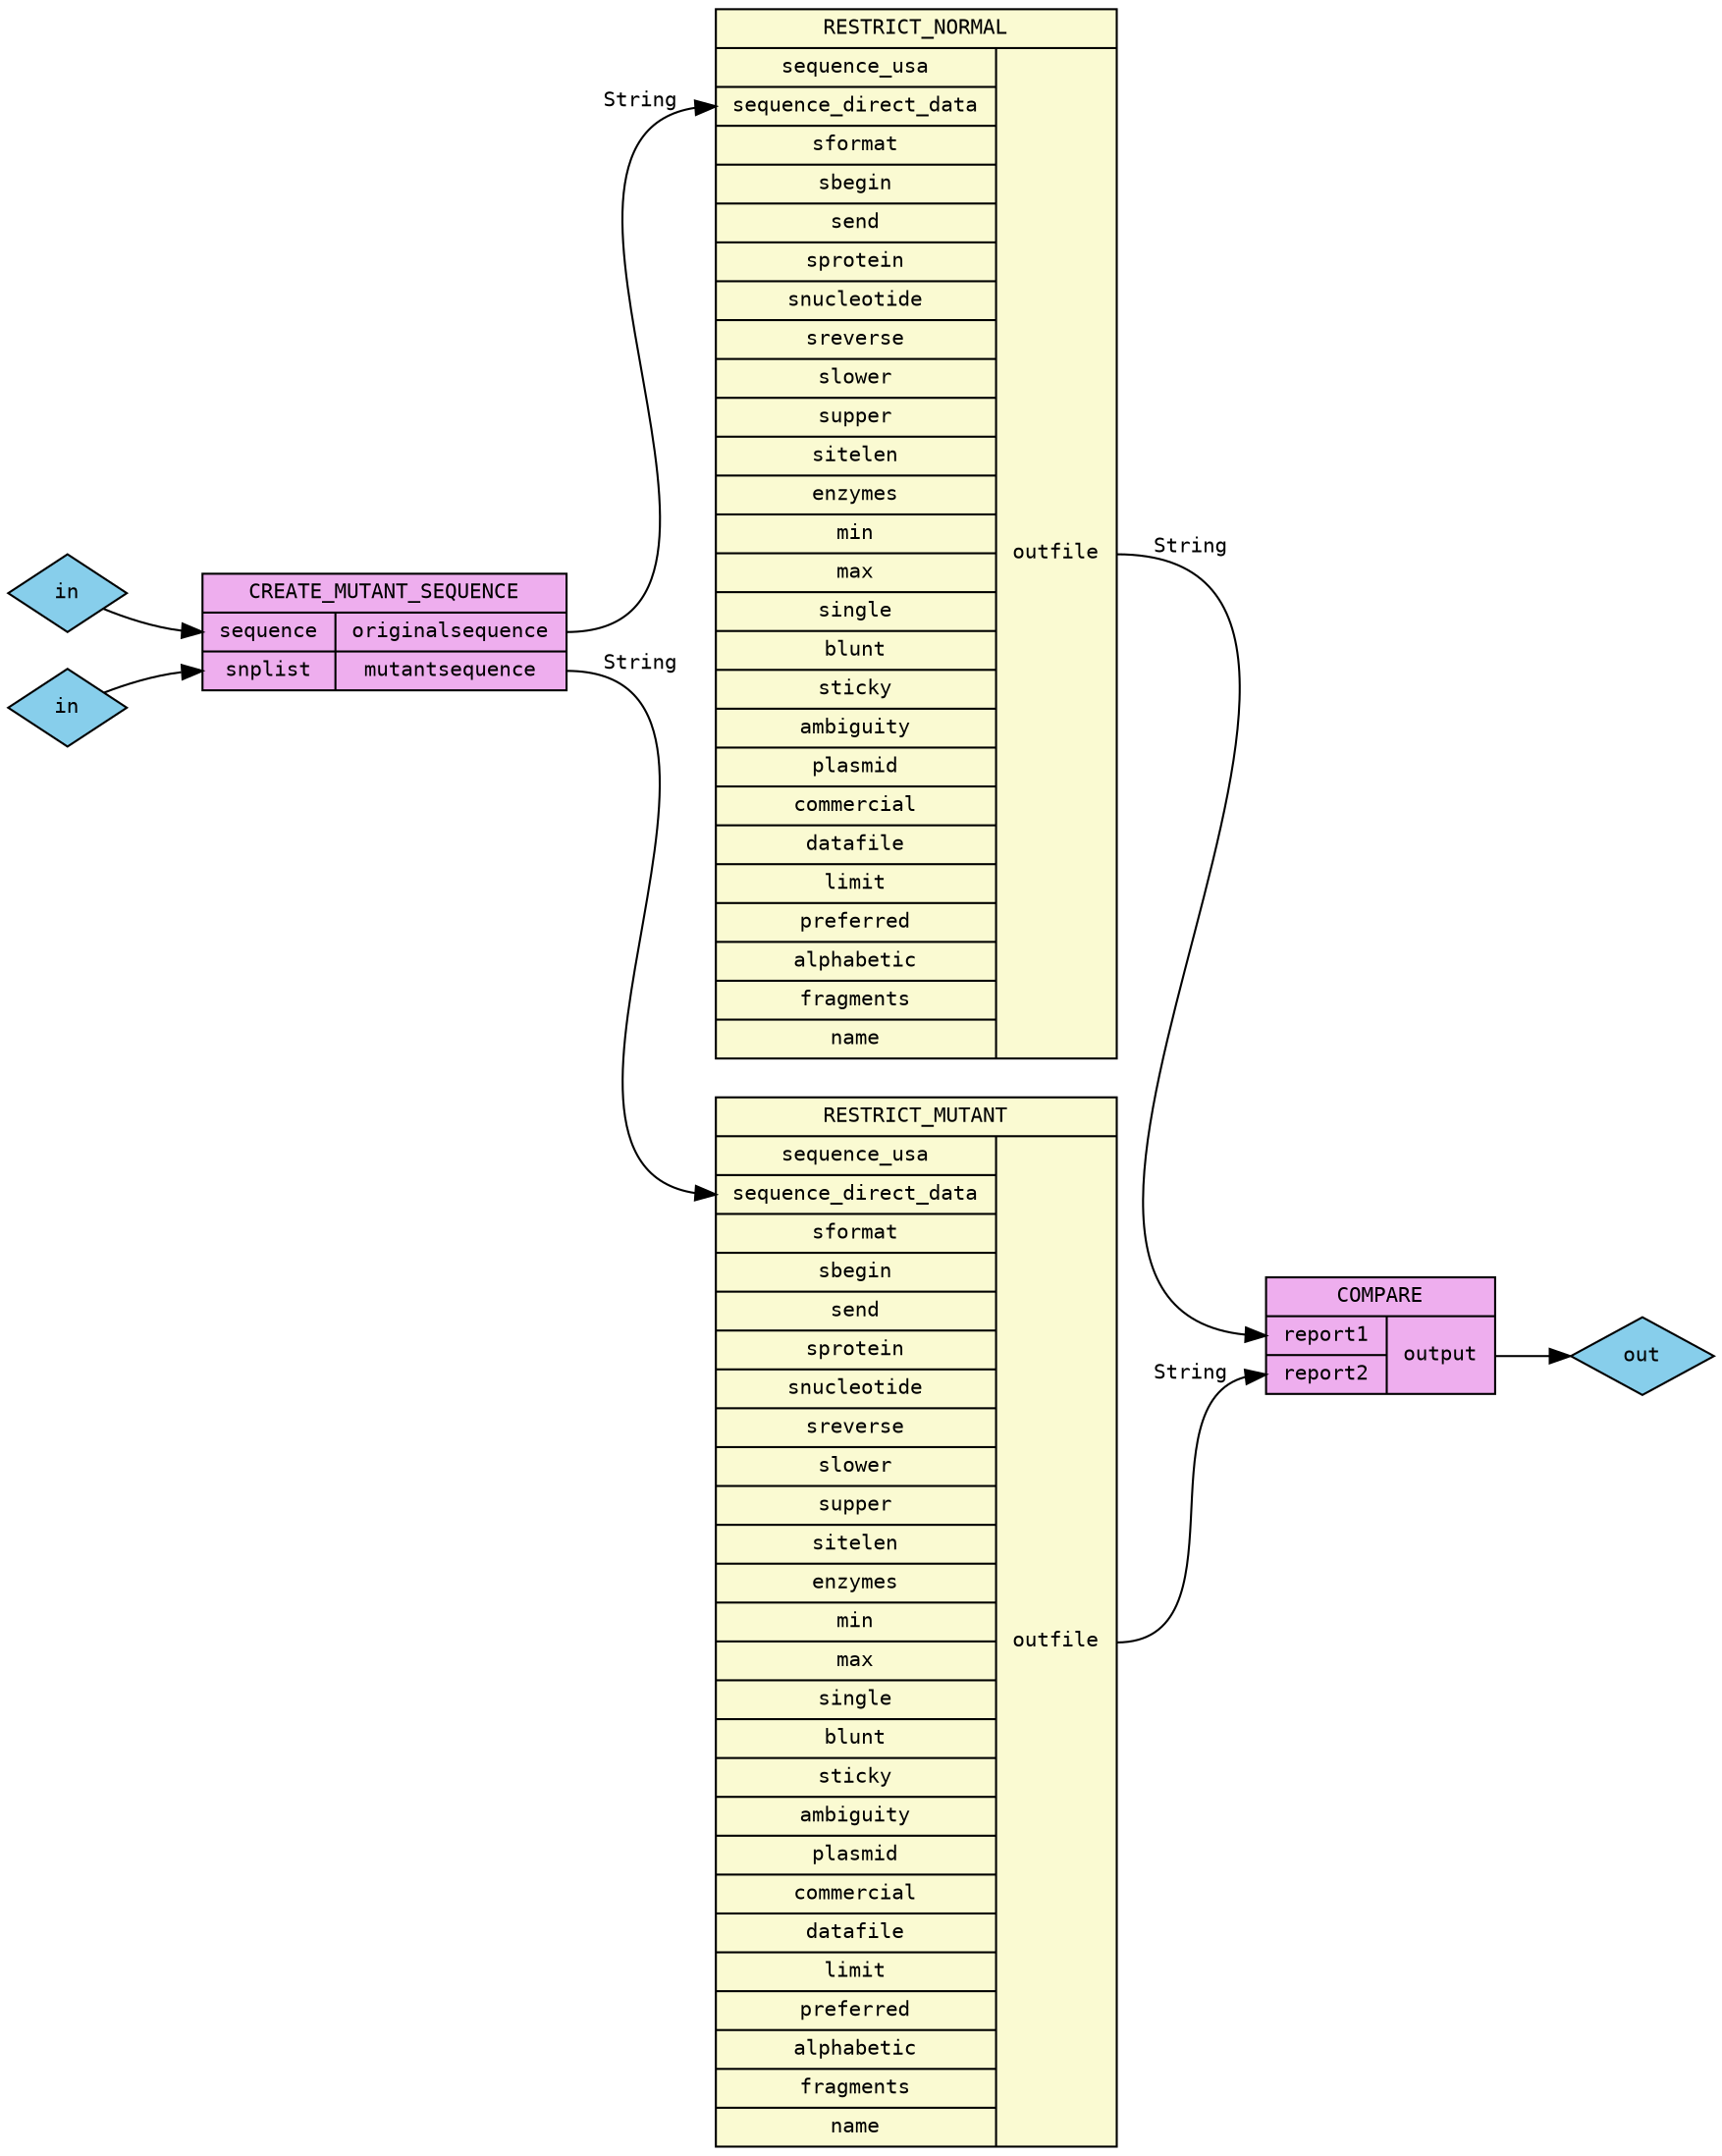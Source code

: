 digraph scufl_graph {
 graph [             
  style=""         
  rankdir="LR"     
 ]                   
 node [              
  fontname="Courier",         
  fontsize="10",              
  fontcolor="black",  
  shape="record",             
  color="black",               
  fillcolor="lightgoldenrodyellow",
  style="filled"  
 ];

 edge [                         
  fontname="Courier",         
  fontsize="10",              
  fontcolor="black",  
  color="black"                
 ];

 externalcompareoutput [
  shape="diamond",
  width="0",
  height="0",
  fillcolor="skyblue",
  label="out"
 ]
 compare:output->externalcompareoutput;
 externalcreate_mutant_sequencesequence [
  shape="diamond",
  width="0",
  height="0",
  fillcolor="skyblue",
  label="in"
 ]
 externalcreate_mutant_sequencesequence->create_mutant_sequence:sequence;
 externalcreate_mutant_sequencesnplist [
  shape="diamond",
  width="0",
  height="0",
  fillcolor="skyblue",
  label="in"
 ]
 externalcreate_mutant_sequencesnplist->create_mutant_sequence:snplist;
 compare [ 
  fillcolor = "plum2",
  label = "{COMPARE}|{{<report1>report1|<report2>report2}|{<output>output}}"
 ];              
 restrict_normal [ 
  label = "{RESTRICT_NORMAL}|{{<sequence_usa>sequence_usa|<sequence_direct_data>sequence_direct_data|<sformat>sformat|<sbegin>sbegin|<send>send|<sprotein>sprotein|<snucleotide>snucleotide|<sreverse>sreverse|<slower>slower|<supper>supper|<sitelen>sitelen|<enzymes>enzymes|<min>min|<max>max|<single>single|<blunt>blunt|<sticky>sticky|<ambiguity>ambiguity|<plasmid>plasmid|<commercial>commercial|<datafile>datafile|<limit>limit|<preferred>preferred|<alphabetic>alphabetic|<fragments>fragments|<name>name}|{<outfile>outfile}}"
 ];              
 restrict_mutant [ 
  label = "{RESTRICT_MUTANT}|{{<sequence_usa>sequence_usa|<sequence_direct_data>sequence_direct_data|<sformat>sformat|<sbegin>sbegin|<send>send|<sprotein>sprotein|<snucleotide>snucleotide|<sreverse>sreverse|<slower>slower|<supper>supper|<sitelen>sitelen|<enzymes>enzymes|<min>min|<max>max|<single>single|<blunt>blunt|<sticky>sticky|<ambiguity>ambiguity|<plasmid>plasmid|<commercial>commercial|<datafile>datafile|<limit>limit|<preferred>preferred|<alphabetic>alphabetic|<fragments>fragments|<name>name}|{<outfile>outfile}}"
 ];              
 create_mutant_sequence [ 
  fillcolor = "plum2",
  label = "{CREATE_MUTANT_SEQUENCE}|{{<sequence>sequence|<snplist>snplist}|{<originalsequence>originalsequence|<mutantsequence>mutantsequence}}"
 ];              
 restrict_normal:outfile->compare:report1 [ 
  label = "String" ];
 restrict_mutant:outfile->compare:report2 [ 
  label = "String" ];
 create_mutant_sequence:originalsequence->restrict_normal:sequence_direct_data [ 
  label = "String" ];
 create_mutant_sequence:mutantsequence->restrict_mutant:sequence_direct_data [ 
  label = "String" ];
}
